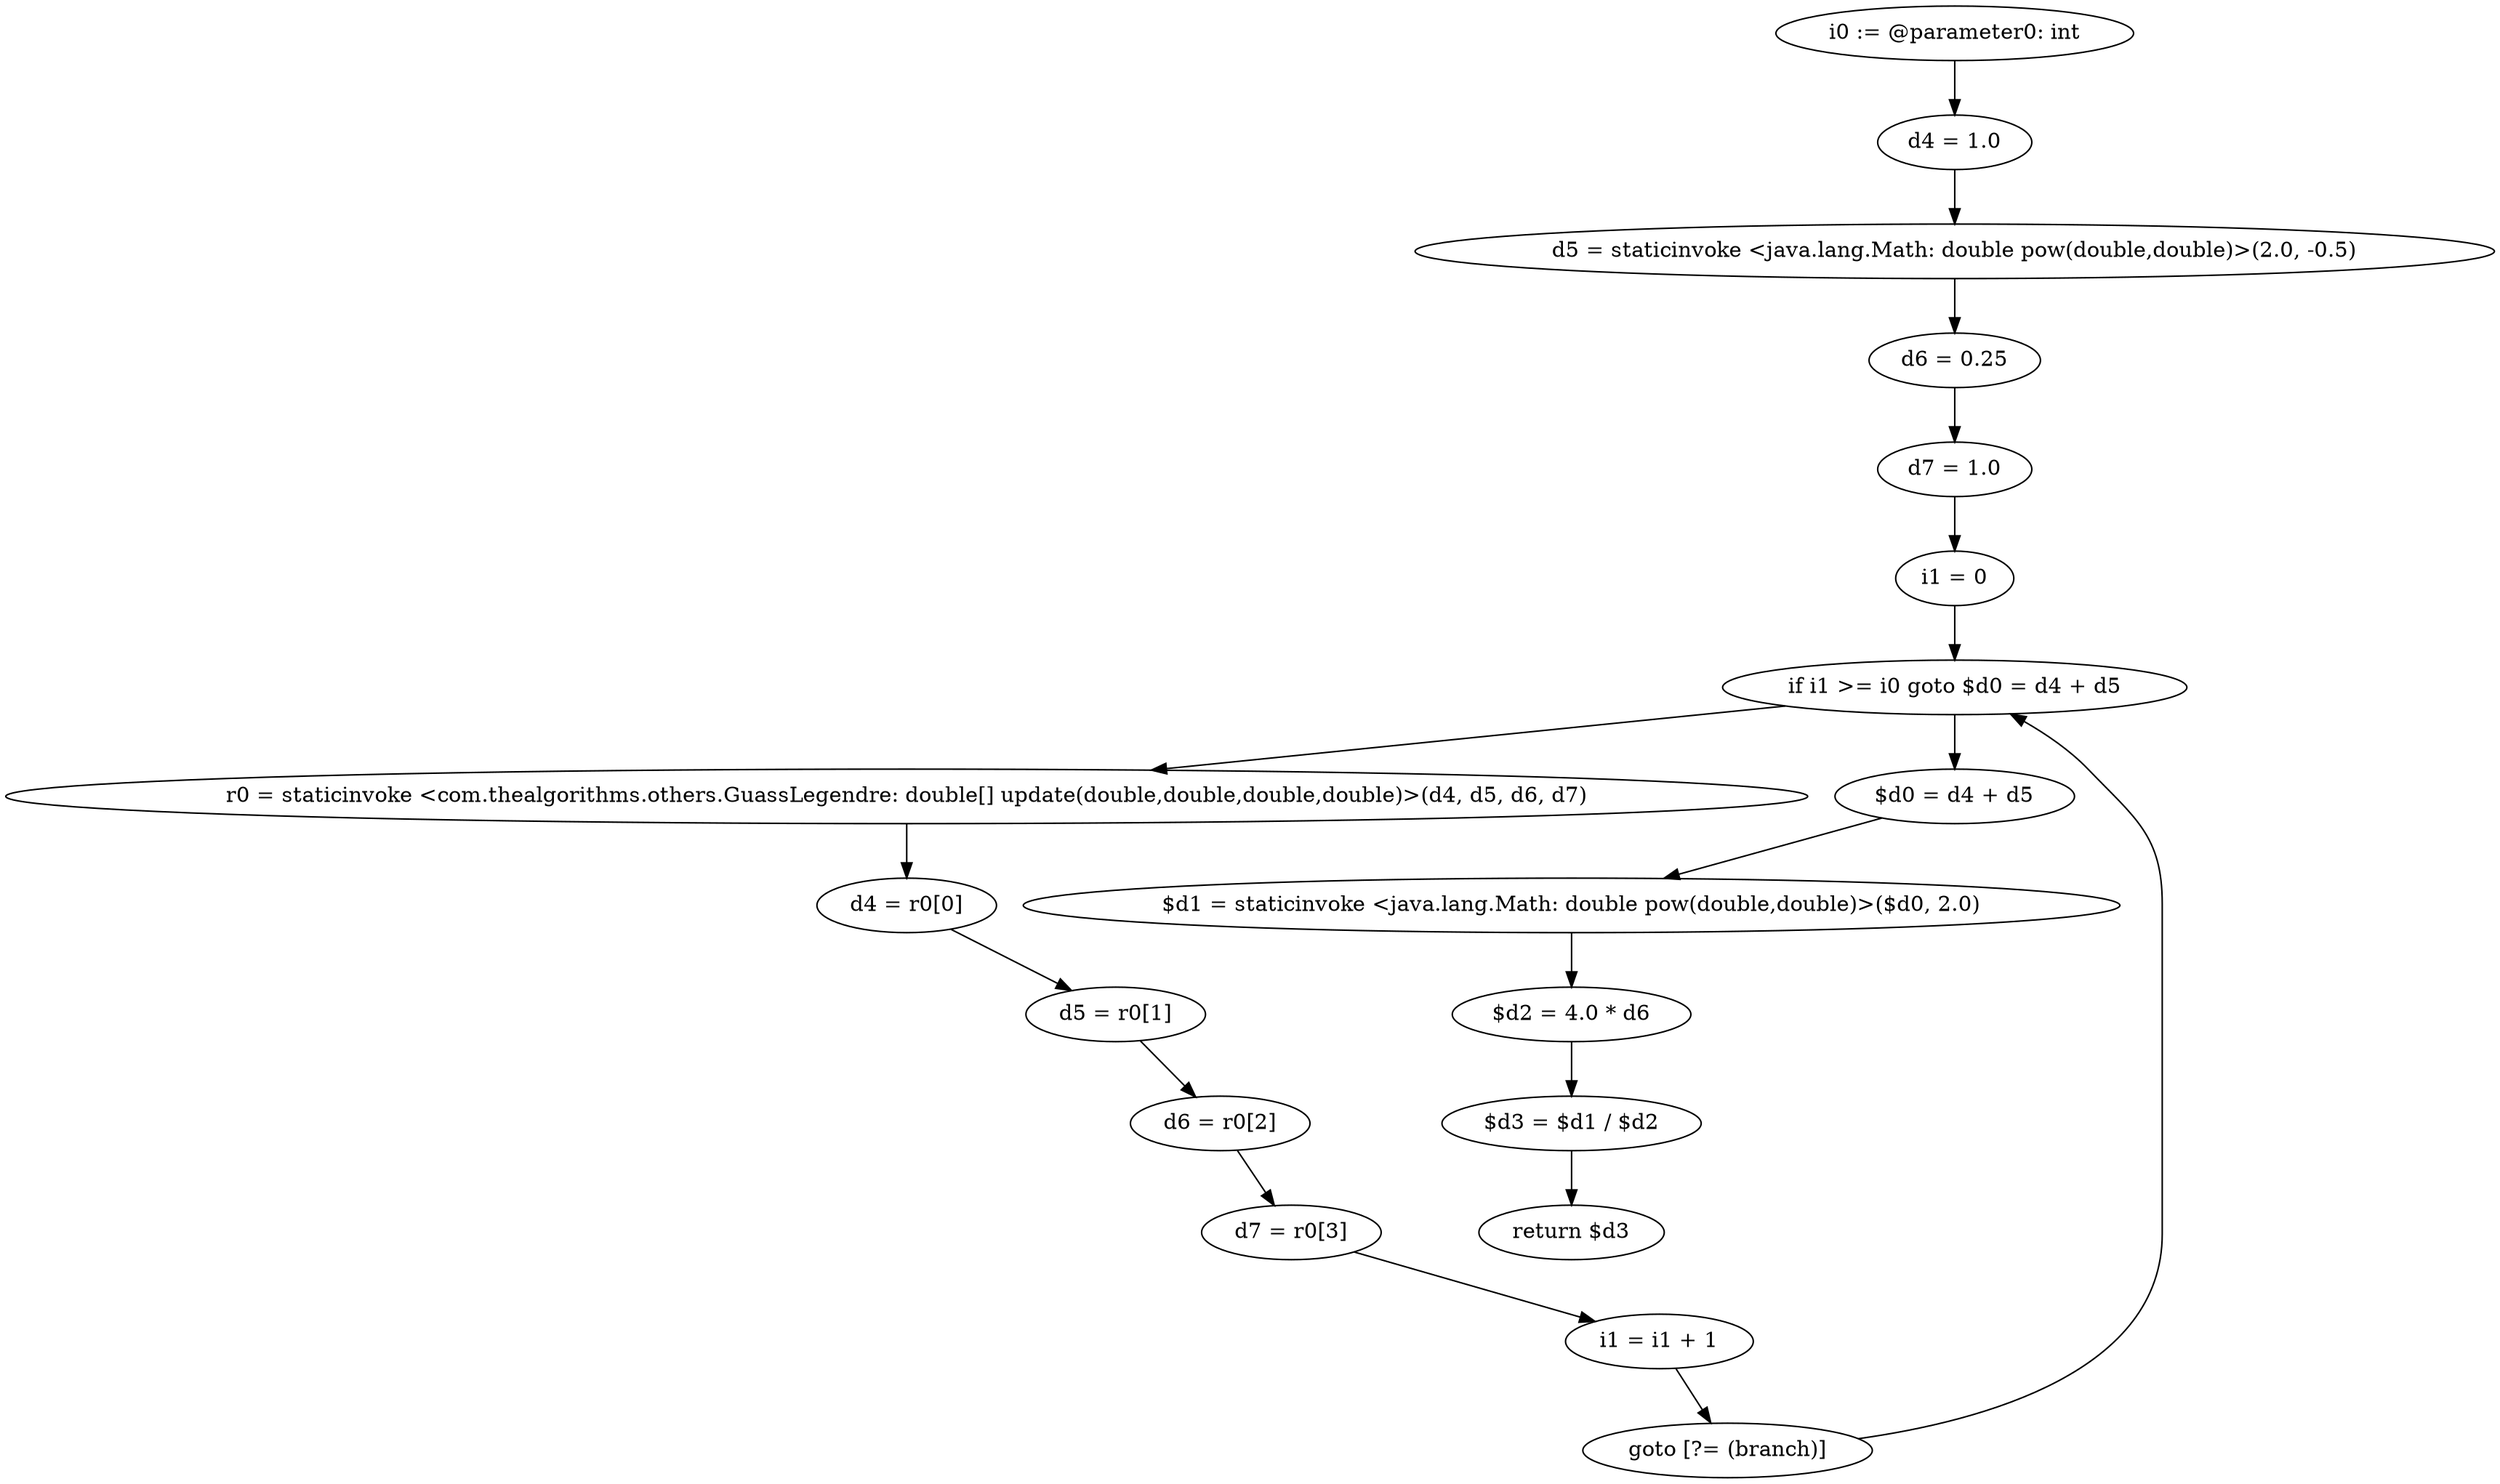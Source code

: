 digraph "unitGraph" {
    "i0 := @parameter0: int"
    "d4 = 1.0"
    "d5 = staticinvoke <java.lang.Math: double pow(double,double)>(2.0, -0.5)"
    "d6 = 0.25"
    "d7 = 1.0"
    "i1 = 0"
    "if i1 >= i0 goto $d0 = d4 + d5"
    "r0 = staticinvoke <com.thealgorithms.others.GuassLegendre: double[] update(double,double,double,double)>(d4, d5, d6, d7)"
    "d4 = r0[0]"
    "d5 = r0[1]"
    "d6 = r0[2]"
    "d7 = r0[3]"
    "i1 = i1 + 1"
    "goto [?= (branch)]"
    "$d0 = d4 + d5"
    "$d1 = staticinvoke <java.lang.Math: double pow(double,double)>($d0, 2.0)"
    "$d2 = 4.0 * d6"
    "$d3 = $d1 / $d2"
    "return $d3"
    "i0 := @parameter0: int"->"d4 = 1.0";
    "d4 = 1.0"->"d5 = staticinvoke <java.lang.Math: double pow(double,double)>(2.0, -0.5)";
    "d5 = staticinvoke <java.lang.Math: double pow(double,double)>(2.0, -0.5)"->"d6 = 0.25";
    "d6 = 0.25"->"d7 = 1.0";
    "d7 = 1.0"->"i1 = 0";
    "i1 = 0"->"if i1 >= i0 goto $d0 = d4 + d5";
    "if i1 >= i0 goto $d0 = d4 + d5"->"r0 = staticinvoke <com.thealgorithms.others.GuassLegendre: double[] update(double,double,double,double)>(d4, d5, d6, d7)";
    "if i1 >= i0 goto $d0 = d4 + d5"->"$d0 = d4 + d5";
    "r0 = staticinvoke <com.thealgorithms.others.GuassLegendre: double[] update(double,double,double,double)>(d4, d5, d6, d7)"->"d4 = r0[0]";
    "d4 = r0[0]"->"d5 = r0[1]";
    "d5 = r0[1]"->"d6 = r0[2]";
    "d6 = r0[2]"->"d7 = r0[3]";
    "d7 = r0[3]"->"i1 = i1 + 1";
    "i1 = i1 + 1"->"goto [?= (branch)]";
    "goto [?= (branch)]"->"if i1 >= i0 goto $d0 = d4 + d5";
    "$d0 = d4 + d5"->"$d1 = staticinvoke <java.lang.Math: double pow(double,double)>($d0, 2.0)";
    "$d1 = staticinvoke <java.lang.Math: double pow(double,double)>($d0, 2.0)"->"$d2 = 4.0 * d6";
    "$d2 = 4.0 * d6"->"$d3 = $d1 / $d2";
    "$d3 = $d1 / $d2"->"return $d3";
}
